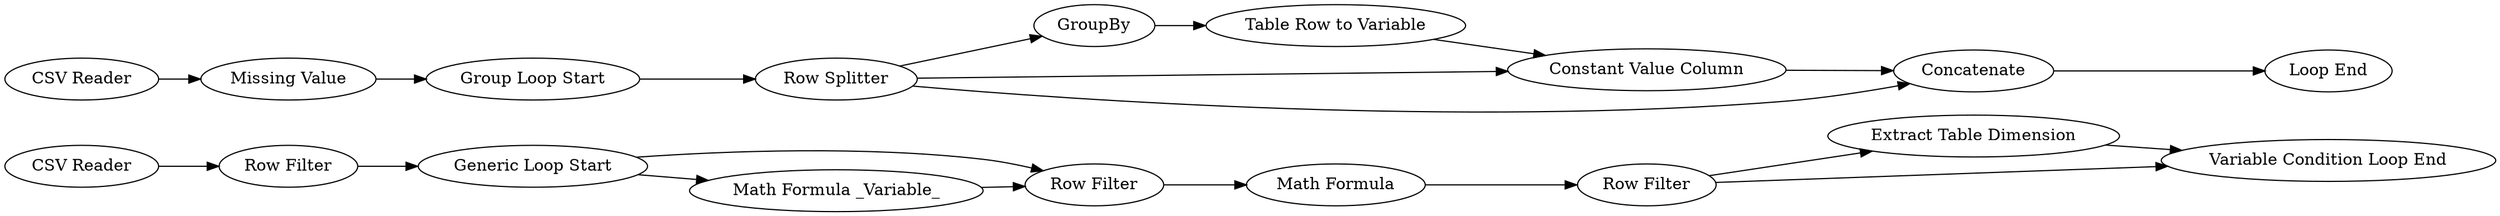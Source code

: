 digraph {
	"-9112220468198250196_102" [label="CSV Reader"]
	"-9112220468198250196_100" [label="Extract Table Dimension"]
	"-9112220468198250196_99" [label="Row Filter"]
	"-9112220468198250196_88" [label=GroupBy]
	"-9112220468198250196_90" [label="Constant Value Column"]
	"-9112220468198250196_87" [label="Row Splitter"]
	"-9112220468198250196_98" [label="Math Formula"]
	"-9112220468198250196_86" [label="Group Loop Start"]
	"-9112220468198250196_93" [label="Missing Value"]
	"-9112220468198250196_91" [label=Concatenate]
	"-9112220468198250196_94" [label="Row Filter"]
	"-9112220468198250196_104" [label="Variable Condition Loop End"]
	"-9112220468198250196_89" [label="Table Row to Variable"]
	"-9112220468198250196_97" [label="Row Filter"]
	"-9112220468198250196_92" [label="Loop End"]
	"-9112220468198250196_85" [label="CSV Reader"]
	"-9112220468198250196_103" [label="Math Formula _Variable_"]
	"-9112220468198250196_95" [label="Generic Loop Start"]
	"-9112220468198250196_98" -> "-9112220468198250196_99"
	"-9112220468198250196_90" -> "-9112220468198250196_91"
	"-9112220468198250196_89" -> "-9112220468198250196_90"
	"-9112220468198250196_100" -> "-9112220468198250196_104"
	"-9112220468198250196_85" -> "-9112220468198250196_93"
	"-9112220468198250196_95" -> "-9112220468198250196_103"
	"-9112220468198250196_87" -> "-9112220468198250196_91"
	"-9112220468198250196_91" -> "-9112220468198250196_92"
	"-9112220468198250196_102" -> "-9112220468198250196_94"
	"-9112220468198250196_95" -> "-9112220468198250196_97"
	"-9112220468198250196_94" -> "-9112220468198250196_95"
	"-9112220468198250196_99" -> "-9112220468198250196_104"
	"-9112220468198250196_99" -> "-9112220468198250196_100"
	"-9112220468198250196_93" -> "-9112220468198250196_86"
	"-9112220468198250196_88" -> "-9112220468198250196_89"
	"-9112220468198250196_87" -> "-9112220468198250196_88"
	"-9112220468198250196_103" -> "-9112220468198250196_97"
	"-9112220468198250196_87" -> "-9112220468198250196_90"
	"-9112220468198250196_86" -> "-9112220468198250196_87"
	"-9112220468198250196_97" -> "-9112220468198250196_98"
	rankdir=LR
}

